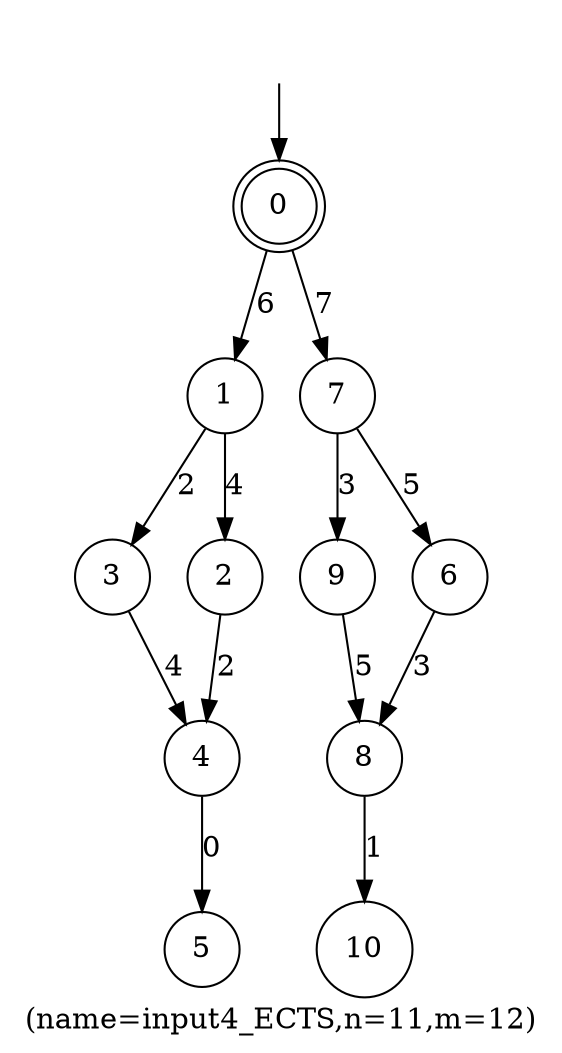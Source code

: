digraph input4_ECTS{
	label="(name=input4_ECTS,n=11,m=12)";
	_nil [style = "invis"];
	node [shape = doublecircle]; 0;
	node [shape = circle];
	_nil -> 0;
	4->5[label="0"];
	8->10[label="1"];
	1->3[label="2"];
	2->4[label="2"];
	7->9[label="3"];
	6->8[label="3"];
	1->2[label="4"];
	3->4[label="4"];
	7->6[label="5"];
	9->8[label="5"];
	0->1[label="6"];
	0->7[label="7"];
}
